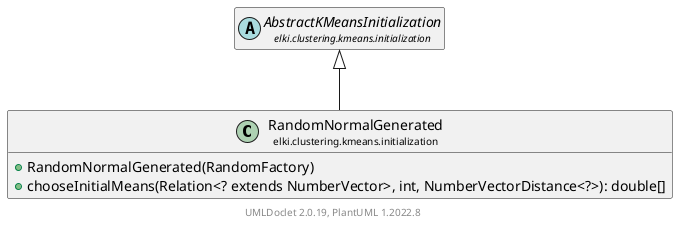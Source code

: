 @startuml
    remove .*\.(Instance|Par|Parameterizer|Factory)$
    set namespaceSeparator none
    hide empty fields
    hide empty methods

    class "<size:14>RandomNormalGenerated\n<size:10>elki.clustering.kmeans.initialization" as elki.clustering.kmeans.initialization.RandomNormalGenerated [[RandomNormalGenerated.html]] {
        +RandomNormalGenerated(RandomFactory)
        +chooseInitialMeans(Relation<? extends NumberVector>, int, NumberVectorDistance<?>): double[]
    }

    abstract class "<size:14>AbstractKMeansInitialization\n<size:10>elki.clustering.kmeans.initialization" as elki.clustering.kmeans.initialization.AbstractKMeansInitialization [[AbstractKMeansInitialization.html]]
    class "<size:14>RandomNormalGenerated.Par\n<size:10>elki.clustering.kmeans.initialization" as elki.clustering.kmeans.initialization.RandomNormalGenerated.Par [[RandomNormalGenerated.Par.html]]

    elki.clustering.kmeans.initialization.AbstractKMeansInitialization <|-- elki.clustering.kmeans.initialization.RandomNormalGenerated
    elki.clustering.kmeans.initialization.RandomNormalGenerated +-- elki.clustering.kmeans.initialization.RandomNormalGenerated.Par

    center footer UMLDoclet 2.0.19, PlantUML 1.2022.8
@enduml
